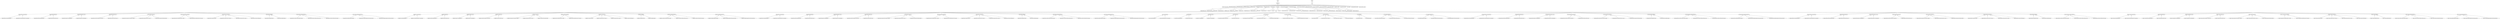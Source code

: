digraph G { 
rankdir = BT 
"BatteryUsage_weight"[shape = box, style = rounded] 
AndRef0[shape = point] 
AndRef0->"BatteryUsage_LocationFinding"
"BatteryUsage_LocationFinding[GPS]"->AndRef0 [dir = none] 
AndRef1[shape = point] 
AndRef1->"BatteryUsage_LocationFinding"
"BatteryUsage_LocationFinding[radio triangulation]"->AndRef1 [dir = none] 
"BatteryUsage_LocationFinding"[shape = box, style = rounded] 
AndRef2[shape = point] 
AndRef2->"BatteryUsage_FileSharing"
"BatteryUsage_FileSharing[OpenIntent]"->AndRef2 [dir = none] 
AndRef3[shape = point] 
AndRef3->"BatteryUsage_FileSharing"
"BatteryUsage_FileSharing[In house]"->AndRef3 [dir = none] 
"BatteryUsage_FileSharing"[shape = box, style = rounded] 
AndRef4[shape = point] 
AndRef4->"BatteryUsage_ReportSyncing"
"BatteryUsage_ReportSyncing[Explicit]"->AndRef4 [dir = none] 
AndRef5[shape = point] 
AndRef5->"BatteryUsage_ReportSyncing"
"BatteryUsage_ReportSyncing[Implicit]"->AndRef5 [dir = none] 
"BatteryUsage_ReportSyncing"[shape = box, style = rounded] 
AndRef6[shape = point] 
AndRef6->"BatteryUsage_ChatProtocol"
"BatteryUsage_ChatProtocol[XMPP (Open Fire)]"->AndRef6 [dir = none] 
AndRef7[shape = point] 
AndRef7->"BatteryUsage_ChatProtocol"
"BatteryUsage_ChatProtocol[In house]"->AndRef7 [dir = none] 
"BatteryUsage_ChatProtocol"[shape = box, style = rounded] 
AndRef8[shape = point] 
AndRef8->"BatteryUsage_MapAccess"
"BatteryUsage_MapAccess[On Demand (Google)]"->AndRef8 [dir = none] 
AndRef9[shape = point] 
AndRef9->"BatteryUsage_MapAccess"
"BatteryUsage_MapAccess[Cache on server]"->AndRef9 [dir = none] 
AndRef10[shape = point] 
AndRef10->"BatteryUsage_MapAccess"
"BatteryUsage_MapAccess[Preloaded (ESRI)]"->AndRef10 [dir = none] 
"BatteryUsage_MapAccess"[shape = box, style = rounded] 
AndRef11[shape = point] 
AndRef11->"BatteryUsage_HardwarePlatform"
"BatteryUsage_HardwarePlatform[Nexus I (HTC)]"->AndRef11 [dir = none] 
AndRef12[shape = point] 
AndRef12->"BatteryUsage_HardwarePlatform"
"BatteryUsage_HardwarePlatform[Droid (Motorola)]"->AndRef12 [dir = none] 
"BatteryUsage_HardwarePlatform"[shape = box, style = rounded] 
AndRef13[shape = point] 
AndRef13->"BatteryUsage_Connectivity"
"BatteryUsage_Connectivity[Wifi]"->AndRef13 [dir = none] 
AndRef14[shape = point] 
AndRef14->"BatteryUsage_Connectivity"
"BatteryUsage_Connectivity[3G on Nexus I]"->AndRef14 [dir = none] 
AndRef15[shape = point] 
AndRef15->"BatteryUsage_Connectivity"
"BatteryUsage_Connectivity[3G on Droid]"->AndRef15 [dir = none] 
AndRef16[shape = point] 
AndRef16->"BatteryUsage_Connectivity"
"BatteryUsage_Connectivity[Bluetooth]"->AndRef16 [dir = none] 
"BatteryUsage_Connectivity"[shape = box, style = rounded] 
AndRef17[shape = point] 
AndRef17->"BatteryUsage_DataBase"
"BatteryUsage_DataBase[MySQL]"->AndRef17 [dir = none] 
AndRef18[shape = point] 
AndRef18->"BatteryUsage_DataBase"
"BatteryUsage_DataBase[sqLite]"->AndRef18 [dir = none] 
"BatteryUsage_DataBase"[shape = box, style = rounded] 
AndRef19[shape = point] 
AndRef19->"BatteryUsage_ArchitecturalPattern"
"BatteryUsage_ArchitecturalPattern[Peer-to-peer]"->AndRef19 [dir = none] 
AndRef20[shape = point] 
AndRef20->"BatteryUsage_ArchitecturalPattern"
"BatteryUsage_ArchitecturalPattern[Client-Server]"->AndRef20 [dir = none] 
AndRef21[shape = point] 
AndRef21->"BatteryUsage_ArchitecturalPattern"
"BatteryUsage_ArchitecturalPattern[Push-based]"->AndRef21 [dir = none] 
"BatteryUsage_ArchitecturalPattern"[shape = box, style = rounded] 
AndRef22[shape = point] 
AndRef22->"BatteryUsage_DataExchangeFormat"
"BatteryUsage_DataExchangeFormat[XML]"->AndRef22 [dir = none] 
AndRef23[shape = point] 
AndRef23->"BatteryUsage_DataExchangeFormat"
"BatteryUsage_DataExchangeFormat[Compressed XML]"->AndRef23 [dir = none] 
AndRef24[shape = point] 
AndRef24->"BatteryUsage_DataExchangeFormat"
"BatteryUsage_DataExchangeFormat[Unformatted data]"->AndRef24 [dir = none] 
"BatteryUsage_DataExchangeFormat"[shape = box, style = rounded] 
"BatteryUsage"[shape = box, style = rounded] 
AndRef25[shape = point] 
AndRef25->"BatteryUsage"
"BatteryUsage_LocationFinding"->AndRef25 [dir = none] 
"BatteryUsage_FileSharing"->AndRef25 [dir = none] 
"BatteryUsage_ReportSyncing"->AndRef25 [dir = none] 
"BatteryUsage_ChatProtocol"->AndRef25 [dir = none] 
"BatteryUsage_MapAccess"->AndRef25 [dir = none] 
"BatteryUsage_HardwarePlatform"->AndRef25 [dir = none] 
"BatteryUsage_Connectivity"->AndRef25 [dir = none] 
"BatteryUsage_DataBase"->AndRef25 [dir = none] 
"BatteryUsage_ArchitecturalPattern"->AndRef25 [dir = none] 
"BatteryUsage_DataExchangeFormat"->AndRef25 [dir = none] 
"BatteryUsage_best"[shape = box, style = rounded] 
"BatteryUsage_worst"[shape = box, style = rounded] 
"BatteryUsage_Preference"[shape = box, style = rounded] 
AndRef26[shape = point] 
AndRef26->"BatteryUsage_Preference"
"BatteryUsage"->AndRef26 [dir = none] 
"BatteryUsage_best"->AndRef26 [dir = none] 
"BatteryUsage_worst"->AndRef26 [dir = none] 
"ResponseTime_weight"[shape = box, style = rounded] 
AndRef27[shape = point] 
AndRef27->"ResponseTime_LocationFinding"
"ResponseTime_LocationFinding[GPS]"->AndRef27 [dir = none] 
AndRef28[shape = point] 
AndRef28->"ResponseTime_LocationFinding"
"ResponseTime_LocationFinding[radio triangulation]"->AndRef28 [dir = none] 
"ResponseTime_LocationFinding"[shape = box, style = rounded] 
AndRef29[shape = point] 
AndRef29->"ResponseTime_FileSharing"
"ResponseTime_FileSharing[OpenIntent]"->AndRef29 [dir = none] 
AndRef30[shape = point] 
AndRef30->"ResponseTime_FileSharing"
"ResponseTime_FileSharing[In house]"->AndRef30 [dir = none] 
"ResponseTime_FileSharing"[shape = box, style = rounded] 
AndRef31[shape = point] 
AndRef31->"ResponseTime_ReportSyncing"
"ResponseTime_ReportSyncing[Explicit]"->AndRef31 [dir = none] 
AndRef32[shape = point] 
AndRef32->"ResponseTime_ReportSyncing"
"ResponseTime_ReportSyncing[Implicit]"->AndRef32 [dir = none] 
"ResponseTime_ReportSyncing"[shape = box, style = rounded] 
AndRef33[shape = point] 
AndRef33->"ResponseTime_ChatProtocol"
"ResponseTime_ChatProtocol[XMPP (Open Fire)]"->AndRef33 [dir = none] 
AndRef34[shape = point] 
AndRef34->"ResponseTime_ChatProtocol"
"ResponseTime_ChatProtocol[In house]"->AndRef34 [dir = none] 
"ResponseTime_ChatProtocol"[shape = box, style = rounded] 
AndRef35[shape = point] 
AndRef35->"ResponseTime_MapAccess"
"ResponseTime_MapAccess[On Demand (Google)]"->AndRef35 [dir = none] 
AndRef36[shape = point] 
AndRef36->"ResponseTime_MapAccess"
"ResponseTime_MapAccess[Cache on server]"->AndRef36 [dir = none] 
AndRef37[shape = point] 
AndRef37->"ResponseTime_MapAccess"
"ResponseTime_MapAccess[Preloaded (ESRI)]"->AndRef37 [dir = none] 
"ResponseTime_MapAccess"[shape = box, style = rounded] 
AndRef38[shape = point] 
AndRef38->"ResponseTime_HardwarePlatform"
"ResponseTime_HardwarePlatform[Nexus I (HTC)]"->AndRef38 [dir = none] 
AndRef39[shape = point] 
AndRef39->"ResponseTime_HardwarePlatform"
"ResponseTime_HardwarePlatform[Droid (Motorola)]"->AndRef39 [dir = none] 
"ResponseTime_HardwarePlatform"[shape = box, style = rounded] 
AndRef40[shape = point] 
AndRef40->"ResponseTime_Connectivity"
"ResponseTime_Connectivity[Wifi]"->AndRef40 [dir = none] 
AndRef41[shape = point] 
AndRef41->"ResponseTime_Connectivity"
"ResponseTime_Connectivity[3G on Nexus I]"->AndRef41 [dir = none] 
AndRef42[shape = point] 
AndRef42->"ResponseTime_Connectivity"
"ResponseTime_Connectivity[3G on Droid]"->AndRef42 [dir = none] 
AndRef43[shape = point] 
AndRef43->"ResponseTime_Connectivity"
"ResponseTime_Connectivity[Bluetooth]"->AndRef43 [dir = none] 
"ResponseTime_Connectivity"[shape = box, style = rounded] 
AndRef44[shape = point] 
AndRef44->"ResponseTime_DataBase"
"ResponseTime_DataBase[MySQL]"->AndRef44 [dir = none] 
AndRef45[shape = point] 
AndRef45->"ResponseTime_DataBase"
"ResponseTime_DataBase[sqLite]"->AndRef45 [dir = none] 
"ResponseTime_DataBase"[shape = box, style = rounded] 
AndRef46[shape = point] 
AndRef46->"ResponseTime_ArchitecturalPattern"
"ResponseTime_ArchitecturalPattern[Peer-to-peer]"->AndRef46 [dir = none] 
AndRef47[shape = point] 
AndRef47->"ResponseTime_ArchitecturalPattern"
"ResponseTime_ArchitecturalPattern[Client-Server]"->AndRef47 [dir = none] 
AndRef48[shape = point] 
AndRef48->"ResponseTime_ArchitecturalPattern"
"ResponseTime_ArchitecturalPattern[Push-based]"->AndRef48 [dir = none] 
"ResponseTime_ArchitecturalPattern"[shape = box, style = rounded] 
AndRef49[shape = point] 
AndRef49->"ResponseTime_DataExchangeFormat"
"ResponseTime_DataExchangeFormat[XML]"->AndRef49 [dir = none] 
AndRef50[shape = point] 
AndRef50->"ResponseTime_DataExchangeFormat"
"ResponseTime_DataExchangeFormat[Compressed XML]"->AndRef50 [dir = none] 
AndRef51[shape = point] 
AndRef51->"ResponseTime_DataExchangeFormat"
"ResponseTime_DataExchangeFormat[Unformatted data]"->AndRef51 [dir = none] 
"ResponseTime_DataExchangeFormat"[shape = box, style = rounded] 
"ResponseTime"[shape = box, style = rounded] 
AndRef52[shape = point] 
AndRef52->"ResponseTime"
"ResponseTime_LocationFinding"->AndRef52 [dir = none] 
"ResponseTime_FileSharing"->AndRef52 [dir = none] 
"ResponseTime_ReportSyncing"->AndRef52 [dir = none] 
"ResponseTime_ChatProtocol"->AndRef52 [dir = none] 
"ResponseTime_MapAccess"->AndRef52 [dir = none] 
"ResponseTime_HardwarePlatform"->AndRef52 [dir = none] 
"ResponseTime_Connectivity"->AndRef52 [dir = none] 
"ResponseTime_DataBase"->AndRef52 [dir = none] 
"ResponseTime_ArchitecturalPattern"->AndRef52 [dir = none] 
"ResponseTime_DataExchangeFormat"->AndRef52 [dir = none] 
"ResponseTime_worst"[shape = box, style = rounded] 
"ResponseTime_best"[shape = box, style = rounded] 
"ResponseTime_Preference"[shape = box, style = rounded] 
AndRef53[shape = point] 
AndRef53->"ResponseTime_Preference"
"ResponseTime"->AndRef53 [dir = none] 
"ResponseTime_worst"->AndRef53 [dir = none] 
"ResponseTime_best"->AndRef53 [dir = none] 
"Reliability_weight"[shape = box, style = rounded] 
AndRef54[shape = point] 
AndRef54->"Reliability_LocationFinding"
"Reliability_LocationFinding[GPS]"->AndRef54 [dir = none] 
AndRef55[shape = point] 
AndRef55->"Reliability_LocationFinding"
"Reliability_LocationFinding[radio triangulation]"->AndRef55 [dir = none] 
"Reliability_LocationFinding"[shape = box, style = rounded] 
AndRef56[shape = point] 
AndRef56->"Reliability_FileSharing"
"Reliability_FileSharing[OpenIntent]"->AndRef56 [dir = none] 
AndRef57[shape = point] 
AndRef57->"Reliability_FileSharing"
"Reliability_FileSharing[In house]"->AndRef57 [dir = none] 
"Reliability_FileSharing"[shape = box, style = rounded] 
AndRef58[shape = point] 
AndRef58->"Reliability_ReportSyncing"
"Reliability_ReportSyncing[Explicit]"->AndRef58 [dir = none] 
AndRef59[shape = point] 
AndRef59->"Reliability_ReportSyncing"
"Reliability_ReportSyncing[Implicit]"->AndRef59 [dir = none] 
"Reliability_ReportSyncing"[shape = box, style = rounded] 
AndRef60[shape = point] 
AndRef60->"Reliability_ChatProtocol"
"Reliability_ChatProtocol[XMPP (Open Fire)]"->AndRef60 [dir = none] 
AndRef61[shape = point] 
AndRef61->"Reliability_ChatProtocol"
"Reliability_ChatProtocol[In house]"->AndRef61 [dir = none] 
"Reliability_ChatProtocol"[shape = box, style = rounded] 
AndRef62[shape = point] 
AndRef62->"Reliability_MapAccess"
"Reliability_MapAccess[On Demand (Google)]"->AndRef62 [dir = none] 
AndRef63[shape = point] 
AndRef63->"Reliability_MapAccess"
"Reliability_MapAccess[Cache on server]"->AndRef63 [dir = none] 
AndRef64[shape = point] 
AndRef64->"Reliability_MapAccess"
"Reliability_MapAccess[Preloaded (ESRI)]"->AndRef64 [dir = none] 
"Reliability_MapAccess"[shape = box, style = rounded] 
AndRef65[shape = point] 
AndRef65->"Reliability_HardwarePlatform"
"Reliability_HardwarePlatform[Nexus I (HTC)]"->AndRef65 [dir = none] 
AndRef66[shape = point] 
AndRef66->"Reliability_HardwarePlatform"
"Reliability_HardwarePlatform[Droid (Motorola)]"->AndRef66 [dir = none] 
"Reliability_HardwarePlatform"[shape = box, style = rounded] 
AndRef67[shape = point] 
AndRef67->"Reliability_Connectivity"
"Reliability_Connectivity[Wifi]"->AndRef67 [dir = none] 
AndRef68[shape = point] 
AndRef68->"Reliability_Connectivity"
"Reliability_Connectivity[3G on Nexus I]"->AndRef68 [dir = none] 
AndRef69[shape = point] 
AndRef69->"Reliability_Connectivity"
"Reliability_Connectivity[3G on Droid]"->AndRef69 [dir = none] 
AndRef70[shape = point] 
AndRef70->"Reliability_Connectivity"
"Reliability_Connectivity[Bluetooth]"->AndRef70 [dir = none] 
"Reliability_Connectivity"[shape = box, style = rounded] 
AndRef71[shape = point] 
AndRef71->"Reliability_DataBase"
"Reliability_DataBase[MySQL]"->AndRef71 [dir = none] 
AndRef72[shape = point] 
AndRef72->"Reliability_DataBase"
"Reliability_DataBase[sqLite]"->AndRef72 [dir = none] 
"Reliability_DataBase"[shape = box, style = rounded] 
AndRef73[shape = point] 
AndRef73->"Reliability_ArchitecturalPattern"
"Reliability_ArchitecturalPattern[Peer-to-peer]"->AndRef73 [dir = none] 
AndRef74[shape = point] 
AndRef74->"Reliability_ArchitecturalPattern"
"Reliability_ArchitecturalPattern[Client-Server]"->AndRef74 [dir = none] 
AndRef75[shape = point] 
AndRef75->"Reliability_ArchitecturalPattern"
"Reliability_ArchitecturalPattern[Push-based]"->AndRef75 [dir = none] 
"Reliability_ArchitecturalPattern"[shape = box, style = rounded] 
AndRef76[shape = point] 
AndRef76->"Reliability_DataExchangeFormat"
"Reliability_DataExchangeFormat[XML]"->AndRef76 [dir = none] 
AndRef77[shape = point] 
AndRef77->"Reliability_DataExchangeFormat"
"Reliability_DataExchangeFormat[Compressed XML]"->AndRef77 [dir = none] 
AndRef78[shape = point] 
AndRef78->"Reliability_DataExchangeFormat"
"Reliability_DataExchangeFormat[Unformatted data]"->AndRef78 [dir = none] 
"Reliability_DataExchangeFormat"[shape = box, style = rounded] 
"Reliability"[shape = box, style = rounded] 
AndRef79[shape = point] 
AndRef79->"Reliability"
"Reliability_LocationFinding"->AndRef79 [dir = none] 
"Reliability_FileSharing"->AndRef79 [dir = none] 
"Reliability_ReportSyncing"->AndRef79 [dir = none] 
"Reliability_ChatProtocol"->AndRef79 [dir = none] 
"Reliability_MapAccess"->AndRef79 [dir = none] 
"Reliability_HardwarePlatform"->AndRef79 [dir = none] 
"Reliability_Connectivity"->AndRef79 [dir = none] 
"Reliability_DataBase"->AndRef79 [dir = none] 
"Reliability_ArchitecturalPattern"->AndRef79 [dir = none] 
"Reliability_DataExchangeFormat"->AndRef79 [dir = none] 
"Reliability_worst"[shape = box, style = rounded] 
"Reliability_best"[shape = box, style = rounded] 
"Reliability_Preference"[shape = box, style = rounded] 
AndRef80[shape = point] 
AndRef80->"Reliability_Preference"
"Reliability"->AndRef80 [dir = none] 
"Reliability_worst"->AndRef80 [dir = none] 
"Reliability_best"->AndRef80 [dir = none] 
"RampUpTime_weight"[shape = box, style = rounded] 
AndRef81[shape = point] 
AndRef81->"RampUpTime_LocationFinding"
"RampUpTime_LocationFinding[GPS]"->AndRef81 [dir = none] 
AndRef82[shape = point] 
AndRef82->"RampUpTime_LocationFinding"
"RampUpTime_LocationFinding[radio triangulation]"->AndRef82 [dir = none] 
"RampUpTime_LocationFinding"[shape = box, style = rounded] 
AndRef83[shape = point] 
AndRef83->"RampUpTime_FileSharing"
"RampUpTime_FileSharing[OpenIntent]"->AndRef83 [dir = none] 
AndRef84[shape = point] 
AndRef84->"RampUpTime_FileSharing"
"RampUpTime_FileSharing[In house]"->AndRef84 [dir = none] 
"RampUpTime_FileSharing"[shape = box, style = rounded] 
AndRef85[shape = point] 
AndRef85->"RampUpTime_ReportSyncing"
"RampUpTime_ReportSyncing[Explicit]"->AndRef85 [dir = none] 
AndRef86[shape = point] 
AndRef86->"RampUpTime_ReportSyncing"
"RampUpTime_ReportSyncing[Implicit]"->AndRef86 [dir = none] 
"RampUpTime_ReportSyncing"[shape = box, style = rounded] 
AndRef87[shape = point] 
AndRef87->"RampUpTime_ChatProtocol"
"RampUpTime_ChatProtocol[XMPP (Open Fire)]"->AndRef87 [dir = none] 
AndRef88[shape = point] 
AndRef88->"RampUpTime_ChatProtocol"
"RampUpTime_ChatProtocol[In house]"->AndRef88 [dir = none] 
"RampUpTime_ChatProtocol"[shape = box, style = rounded] 
AndRef89[shape = point] 
AndRef89->"RampUpTime_MapAccess"
"RampUpTime_MapAccess[On Demand (Google)]"->AndRef89 [dir = none] 
AndRef90[shape = point] 
AndRef90->"RampUpTime_MapAccess"
"RampUpTime_MapAccess[Cache on server]"->AndRef90 [dir = none] 
AndRef91[shape = point] 
AndRef91->"RampUpTime_MapAccess"
"RampUpTime_MapAccess[Preloaded (ESRI)]"->AndRef91 [dir = none] 
"RampUpTime_MapAccess"[shape = box, style = rounded] 
AndRef92[shape = point] 
AndRef92->"RampUpTime_HardwarePlatform"
"RampUpTime_HardwarePlatform[Nexus I (HTC)]"->AndRef92 [dir = none] 
AndRef93[shape = point] 
AndRef93->"RampUpTime_HardwarePlatform"
"RampUpTime_HardwarePlatform[Droid (Motorola)]"->AndRef93 [dir = none] 
"RampUpTime_HardwarePlatform"[shape = box, style = rounded] 
AndRef94[shape = point] 
AndRef94->"RampUpTime_Connectivity"
"RampUpTime_Connectivity[Wifi]"->AndRef94 [dir = none] 
AndRef95[shape = point] 
AndRef95->"RampUpTime_Connectivity"
"RampUpTime_Connectivity[3G on Nexus I]"->AndRef95 [dir = none] 
AndRef96[shape = point] 
AndRef96->"RampUpTime_Connectivity"
"RampUpTime_Connectivity[3G on Droid]"->AndRef96 [dir = none] 
AndRef97[shape = point] 
AndRef97->"RampUpTime_Connectivity"
"RampUpTime_Connectivity[Bluetooth]"->AndRef97 [dir = none] 
"RampUpTime_Connectivity"[shape = box, style = rounded] 
AndRef98[shape = point] 
AndRef98->"RampUpTime_DataBase"
"RampUpTime_DataBase[MySQL]"->AndRef98 [dir = none] 
AndRef99[shape = point] 
AndRef99->"RampUpTime_DataBase"
"RampUpTime_DataBase[sqLite]"->AndRef99 [dir = none] 
"RampUpTime_DataBase"[shape = box, style = rounded] 
AndRef100[shape = point] 
AndRef100->"RampUpTime_ArchitecturalPattern"
"RampUpTime_ArchitecturalPattern[Peer-to-peer]"->AndRef100 [dir = none] 
AndRef101[shape = point] 
AndRef101->"RampUpTime_ArchitecturalPattern"
"RampUpTime_ArchitecturalPattern[Client-Server]"->AndRef101 [dir = none] 
AndRef102[shape = point] 
AndRef102->"RampUpTime_ArchitecturalPattern"
"RampUpTime_ArchitecturalPattern[Push-based]"->AndRef102 [dir = none] 
"RampUpTime_ArchitecturalPattern"[shape = box, style = rounded] 
AndRef103[shape = point] 
AndRef103->"RampUpTime_DataExchangeFormat"
"RampUpTime_DataExchangeFormat[XML]"->AndRef103 [dir = none] 
AndRef104[shape = point] 
AndRef104->"RampUpTime_DataExchangeFormat"
"RampUpTime_DataExchangeFormat[Compressed XML]"->AndRef104 [dir = none] 
AndRef105[shape = point] 
AndRef105->"RampUpTime_DataExchangeFormat"
"RampUpTime_DataExchangeFormat[Unformatted data]"->AndRef105 [dir = none] 
"RampUpTime_DataExchangeFormat"[shape = box, style = rounded] 
"RampUpTime"[shape = box, style = rounded] 
AndRef106[shape = point] 
AndRef106->"RampUpTime"
"RampUpTime_LocationFinding"->AndRef106 [dir = none] 
"RampUpTime_FileSharing"->AndRef106 [dir = none] 
"RampUpTime_ReportSyncing"->AndRef106 [dir = none] 
"RampUpTime_ChatProtocol"->AndRef106 [dir = none] 
"RampUpTime_MapAccess"->AndRef106 [dir = none] 
"RampUpTime_HardwarePlatform"->AndRef106 [dir = none] 
"RampUpTime_Connectivity"->AndRef106 [dir = none] 
"RampUpTime_DataBase"->AndRef106 [dir = none] 
"RampUpTime_ArchitecturalPattern"->AndRef106 [dir = none] 
"RampUpTime_DataExchangeFormat"->AndRef106 [dir = none] 
"RampUpTime_worst"[shape = box, style = rounded] 
"RampUpTime_best"[shape = box, style = rounded] 
"RampUpTime_Preference"[shape = box, style = rounded] 
AndRef107[shape = point] 
AndRef107->"RampUpTime_Preference"
"RampUpTime"->AndRef107 [dir = none] 
"RampUpTime_worst"->AndRef107 [dir = none] 
"RampUpTime_best"->AndRef107 [dir = none] 
"Cost_weight"[shape = box, style = rounded] 
AndRef108[shape = point] 
AndRef108->"Cost_LocationFinding"
"Cost_LocationFinding[GPS]"->AndRef108 [dir = none] 
AndRef109[shape = point] 
AndRef109->"Cost_LocationFinding"
"Cost_LocationFinding[radio triangulation]"->AndRef109 [dir = none] 
"Cost_LocationFinding"[shape = box, style = rounded] 
AndRef110[shape = point] 
AndRef110->"Cost_FileSharing"
"Cost_FileSharing[OpenIntent]"->AndRef110 [dir = none] 
AndRef111[shape = point] 
AndRef111->"Cost_FileSharing"
"Cost_FileSharing[In house]"->AndRef111 [dir = none] 
"Cost_FileSharing"[shape = box, style = rounded] 
AndRef112[shape = point] 
AndRef112->"Cost_ReportSyncing"
"Cost_ReportSyncing[Explicit]"->AndRef112 [dir = none] 
AndRef113[shape = point] 
AndRef113->"Cost_ReportSyncing"
"Cost_ReportSyncing[Implicit]"->AndRef113 [dir = none] 
"Cost_ReportSyncing"[shape = box, style = rounded] 
AndRef114[shape = point] 
AndRef114->"Cost_ChatProtocol"
"Cost_ChatProtocol[XMPP (Open Fire)]"->AndRef114 [dir = none] 
AndRef115[shape = point] 
AndRef115->"Cost_ChatProtocol"
"Cost_ChatProtocol[In house]"->AndRef115 [dir = none] 
"Cost_ChatProtocol"[shape = box, style = rounded] 
AndRef116[shape = point] 
AndRef116->"Cost_MapAccess"
"Cost_MapAccess[On Demand (Google)]"->AndRef116 [dir = none] 
AndRef117[shape = point] 
AndRef117->"Cost_MapAccess"
"Cost_MapAccess[Cache on server]"->AndRef117 [dir = none] 
AndRef118[shape = point] 
AndRef118->"Cost_MapAccess"
"Cost_MapAccess[Preloaded (ESRI)]"->AndRef118 [dir = none] 
"Cost_MapAccess"[shape = box, style = rounded] 
AndRef119[shape = point] 
AndRef119->"Cost_HardwarePlatform"
"Cost_HardwarePlatform[Nexus I (HTC)]"->AndRef119 [dir = none] 
AndRef120[shape = point] 
AndRef120->"Cost_HardwarePlatform"
"Cost_HardwarePlatform[Droid (Motorola)]"->AndRef120 [dir = none] 
"Cost_HardwarePlatform"[shape = box, style = rounded] 
AndRef121[shape = point] 
AndRef121->"Cost_Connectivity"
"Cost_Connectivity[Wifi]"->AndRef121 [dir = none] 
AndRef122[shape = point] 
AndRef122->"Cost_Connectivity"
"Cost_Connectivity[3G on Nexus I]"->AndRef122 [dir = none] 
AndRef123[shape = point] 
AndRef123->"Cost_Connectivity"
"Cost_Connectivity[3G on Droid]"->AndRef123 [dir = none] 
AndRef124[shape = point] 
AndRef124->"Cost_Connectivity"
"Cost_Connectivity[Bluetooth]"->AndRef124 [dir = none] 
"Cost_Connectivity"[shape = box, style = rounded] 
AndRef125[shape = point] 
AndRef125->"Cost_DataBase"
"Cost_DataBase[MySQL]"->AndRef125 [dir = none] 
AndRef126[shape = point] 
AndRef126->"Cost_DataBase"
"Cost_DataBase[sqLite]"->AndRef126 [dir = none] 
"Cost_DataBase"[shape = box, style = rounded] 
AndRef127[shape = point] 
AndRef127->"Cost_ArchitecturalPattern"
"Cost_ArchitecturalPattern[Peer-to-peer]"->AndRef127 [dir = none] 
AndRef128[shape = point] 
AndRef128->"Cost_ArchitecturalPattern"
"Cost_ArchitecturalPattern[Client-Server]"->AndRef128 [dir = none] 
AndRef129[shape = point] 
AndRef129->"Cost_ArchitecturalPattern"
"Cost_ArchitecturalPattern[Push-based]"->AndRef129 [dir = none] 
"Cost_ArchitecturalPattern"[shape = box, style = rounded] 
AndRef130[shape = point] 
AndRef130->"Cost_DataExchangeFormat"
"Cost_DataExchangeFormat[XML]"->AndRef130 [dir = none] 
AndRef131[shape = point] 
AndRef131->"Cost_DataExchangeFormat"
"Cost_DataExchangeFormat[Compressed XML]"->AndRef131 [dir = none] 
AndRef132[shape = point] 
AndRef132->"Cost_DataExchangeFormat"
"Cost_DataExchangeFormat[Unformatted data]"->AndRef132 [dir = none] 
"Cost_DataExchangeFormat"[shape = box, style = rounded] 
"Cost"[shape = box, style = rounded] 
AndRef133[shape = point] 
AndRef133->"Cost"
"Cost_LocationFinding"->AndRef133 [dir = none] 
"Cost_FileSharing"->AndRef133 [dir = none] 
"Cost_ReportSyncing"->AndRef133 [dir = none] 
"Cost_ChatProtocol"->AndRef133 [dir = none] 
"Cost_MapAccess"->AndRef133 [dir = none] 
"Cost_HardwarePlatform"->AndRef133 [dir = none] 
"Cost_Connectivity"->AndRef133 [dir = none] 
"Cost_DataBase"->AndRef133 [dir = none] 
"Cost_ArchitecturalPattern"->AndRef133 [dir = none] 
"Cost_DataExchangeFormat"->AndRef133 [dir = none] 
"Cost_worst"[shape = box, style = rounded] 
"Cost_best"[shape = box, style = rounded] 
"Cost_Preference"[shape = box, style = rounded] 
AndRef134[shape = point] 
AndRef134->"Cost_Preference"
"Cost"->AndRef134 [dir = none] 
"Cost_worst"->AndRef134 [dir = none] 
"Cost_best"->AndRef134 [dir = none] 
"DevelopmentTime_weight"[shape = box, style = rounded] 
AndRef135[shape = point] 
AndRef135->"DevelopmentTime_LocationFinding"
"DevelopmentTime_LocationFinding[GPS]"->AndRef135 [dir = none] 
AndRef136[shape = point] 
AndRef136->"DevelopmentTime_LocationFinding"
"DevelopmentTime_LocationFinding[radio triangulation]"->AndRef136 [dir = none] 
"DevelopmentTime_LocationFinding"[shape = box, style = rounded] 
AndRef137[shape = point] 
AndRef137->"DevelopmentTime_FileSharing"
"DevelopmentTime_FileSharing[OpenIntent]"->AndRef137 [dir = none] 
AndRef138[shape = point] 
AndRef138->"DevelopmentTime_FileSharing"
"DevelopmentTime_FileSharing[In house]"->AndRef138 [dir = none] 
"DevelopmentTime_FileSharing"[shape = box, style = rounded] 
AndRef139[shape = point] 
AndRef139->"DevelopmentTime_ReportSyncing"
"DevelopmentTime_ReportSyncing[Explicit]"->AndRef139 [dir = none] 
AndRef140[shape = point] 
AndRef140->"DevelopmentTime_ReportSyncing"
"DevelopmentTime_ReportSyncing[Implicit]"->AndRef140 [dir = none] 
"DevelopmentTime_ReportSyncing"[shape = box, style = rounded] 
AndRef141[shape = point] 
AndRef141->"DevelopmentTime_ChatProtocol"
"DevelopmentTime_ChatProtocol[XMPP (Open Fire)]"->AndRef141 [dir = none] 
AndRef142[shape = point] 
AndRef142->"DevelopmentTime_ChatProtocol"
"DevelopmentTime_ChatProtocol[In house]"->AndRef142 [dir = none] 
"DevelopmentTime_ChatProtocol"[shape = box, style = rounded] 
AndRef143[shape = point] 
AndRef143->"DevelopmentTime_MapAccess"
"DevelopmentTime_MapAccess[On Demand (Google)]"->AndRef143 [dir = none] 
AndRef144[shape = point] 
AndRef144->"DevelopmentTime_MapAccess"
"DevelopmentTime_MapAccess[Cache on server]"->AndRef144 [dir = none] 
AndRef145[shape = point] 
AndRef145->"DevelopmentTime_MapAccess"
"DevelopmentTime_MapAccess[Preloaded (ESRI)]"->AndRef145 [dir = none] 
"DevelopmentTime_MapAccess"[shape = box, style = rounded] 
AndRef146[shape = point] 
AndRef146->"DevelopmentTime_DataBase"
"DevelopmentTime_DataBase[MySQL]"->AndRef146 [dir = none] 
AndRef147[shape = point] 
AndRef147->"DevelopmentTime_DataBase"
"DevelopmentTime_DataBase[sqLite]"->AndRef147 [dir = none] 
"DevelopmentTime_DataBase"[shape = box, style = rounded] 
AndRef148[shape = point] 
AndRef148->"DevelopmentTime_ArchitecturalPattern"
"DevelopmentTime_ArchitecturalPattern[Peer-to-peer]"->AndRef148 [dir = none] 
AndRef149[shape = point] 
AndRef149->"DevelopmentTime_ArchitecturalPattern"
"DevelopmentTime_ArchitecturalPattern[Client-Server]"->AndRef149 [dir = none] 
AndRef150[shape = point] 
AndRef150->"DevelopmentTime_ArchitecturalPattern"
"DevelopmentTime_ArchitecturalPattern[Push-based]"->AndRef150 [dir = none] 
"DevelopmentTime_ArchitecturalPattern"[shape = box, style = rounded] 
AndRef151[shape = point] 
AndRef151->"DevelopmentTime_DataExchangeFormat"
"DevelopmentTime_DataExchangeFormat[XML]"->AndRef151 [dir = none] 
AndRef152[shape = point] 
AndRef152->"DevelopmentTime_DataExchangeFormat"
"DevelopmentTime_DataExchangeFormat[Compressed XML]"->AndRef152 [dir = none] 
AndRef153[shape = point] 
AndRef153->"DevelopmentTime_DataExchangeFormat"
"DevelopmentTime_DataExchangeFormat[Unformatted data]"->AndRef153 [dir = none] 
"DevelopmentTime_DataExchangeFormat"[shape = box, style = rounded] 
"DevelopmentTime"[shape = box, style = rounded] 
AndRef154[shape = point] 
AndRef154->"DevelopmentTime"
"DevelopmentTime_LocationFinding"->AndRef154 [dir = none] 
"DevelopmentTime_FileSharing"->AndRef154 [dir = none] 
"DevelopmentTime_ReportSyncing"->AndRef154 [dir = none] 
"DevelopmentTime_ChatProtocol"->AndRef154 [dir = none] 
"DevelopmentTime_MapAccess"->AndRef154 [dir = none] 
"DevelopmentTime_DataBase"->AndRef154 [dir = none] 
"DevelopmentTime_ArchitecturalPattern"->AndRef154 [dir = none] 
"DevelopmentTime_DataExchangeFormat"->AndRef154 [dir = none] 
"DevelopmentTime_worst"[shape = box, style = rounded] 
"DevelopmentTime_best"[shape = box, style = rounded] 
"DevelopmentTime_Preference"[shape = box, style = rounded] 
AndRef155[shape = point] 
AndRef155->"DevelopmentTime_Preference"
"DevelopmentTime"->AndRef155 [dir = none] 
"DevelopmentTime_worst"->AndRef155 [dir = none] 
"DevelopmentTime_best"->AndRef155 [dir = none] 
"DeploymentTime_weight"[shape = box, style = rounded] 
AndRef156[shape = point] 
AndRef156->"DeploymentTime_LocationFinding"
"DeploymentTime_LocationFinding[GPS]"->AndRef156 [dir = none] 
AndRef157[shape = point] 
AndRef157->"DeploymentTime_LocationFinding"
"DeploymentTime_LocationFinding[radio triangulation]"->AndRef157 [dir = none] 
"DeploymentTime_LocationFinding"[shape = box, style = rounded] 
AndRef158[shape = point] 
AndRef158->"DeploymentTime_FileSharing"
"DeploymentTime_FileSharing[OpenIntent]"->AndRef158 [dir = none] 
AndRef159[shape = point] 
AndRef159->"DeploymentTime_FileSharing"
"DeploymentTime_FileSharing[In house]"->AndRef159 [dir = none] 
"DeploymentTime_FileSharing"[shape = box, style = rounded] 
AndRef160[shape = point] 
AndRef160->"DeploymentTime_ReportSyncing"
"DeploymentTime_ReportSyncing[Explicit]"->AndRef160 [dir = none] 
AndRef161[shape = point] 
AndRef161->"DeploymentTime_ReportSyncing"
"DeploymentTime_ReportSyncing[Implicit]"->AndRef161 [dir = none] 
"DeploymentTime_ReportSyncing"[shape = box, style = rounded] 
AndRef162[shape = point] 
AndRef162->"DeploymentTime_ChatProtocol"
"DeploymentTime_ChatProtocol[XMPP (Open Fire)]"->AndRef162 [dir = none] 
AndRef163[shape = point] 
AndRef163->"DeploymentTime_ChatProtocol"
"DeploymentTime_ChatProtocol[In house]"->AndRef163 [dir = none] 
"DeploymentTime_ChatProtocol"[shape = box, style = rounded] 
AndRef164[shape = point] 
AndRef164->"DeploymentTime_MapAccess"
"DeploymentTime_MapAccess[On Demand (Google)]"->AndRef164 [dir = none] 
AndRef165[shape = point] 
AndRef165->"DeploymentTime_MapAccess"
"DeploymentTime_MapAccess[Cache on server]"->AndRef165 [dir = none] 
AndRef166[shape = point] 
AndRef166->"DeploymentTime_MapAccess"
"DeploymentTime_MapAccess[Preloaded (ESRI)]"->AndRef166 [dir = none] 
"DeploymentTime_MapAccess"[shape = box, style = rounded] 
AndRef167[shape = point] 
AndRef167->"DeploymentTime_Connectivity"
"DeploymentTime_Connectivity[Wifi]"->AndRef167 [dir = none] 
AndRef168[shape = point] 
AndRef168->"DeploymentTime_Connectivity"
"DeploymentTime_Connectivity[3G on Nexus I]"->AndRef168 [dir = none] 
AndRef169[shape = point] 
AndRef169->"DeploymentTime_Connectivity"
"DeploymentTime_Connectivity[3G on Droid]"->AndRef169 [dir = none] 
AndRef170[shape = point] 
AndRef170->"DeploymentTime_Connectivity"
"DeploymentTime_Connectivity[Bluetooth]"->AndRef170 [dir = none] 
"DeploymentTime_Connectivity"[shape = box, style = rounded] 
AndRef171[shape = point] 
AndRef171->"DeploymentTime_DataBase"
"DeploymentTime_DataBase[MySQL]"->AndRef171 [dir = none] 
AndRef172[shape = point] 
AndRef172->"DeploymentTime_DataBase"
"DeploymentTime_DataBase[sqLite]"->AndRef172 [dir = none] 
"DeploymentTime_DataBase"[shape = box, style = rounded] 
AndRef173[shape = point] 
AndRef173->"DeploymentTime_ArchitecturalPattern"
"DeploymentTime_ArchitecturalPattern[Peer-to-peer]"->AndRef173 [dir = none] 
AndRef174[shape = point] 
AndRef174->"DeploymentTime_ArchitecturalPattern"
"DeploymentTime_ArchitecturalPattern[Client-Server]"->AndRef174 [dir = none] 
AndRef175[shape = point] 
AndRef175->"DeploymentTime_ArchitecturalPattern"
"DeploymentTime_ArchitecturalPattern[Push-based]"->AndRef175 [dir = none] 
"DeploymentTime_ArchitecturalPattern"[shape = box, style = rounded] 
"DeploymentTime"[shape = box, style = rounded] 
AndRef176[shape = point] 
AndRef176->"DeploymentTime"
"DeploymentTime_LocationFinding"->AndRef176 [dir = none] 
"DeploymentTime_FileSharing"->AndRef176 [dir = none] 
"DeploymentTime_ReportSyncing"->AndRef176 [dir = none] 
"DeploymentTime_ChatProtocol"->AndRef176 [dir = none] 
"DeploymentTime_MapAccess"->AndRef176 [dir = none] 
"DeploymentTime_Connectivity"->AndRef176 [dir = none] 
"DeploymentTime_DataBase"->AndRef176 [dir = none] 
"DeploymentTime_ArchitecturalPattern"->AndRef176 [dir = none] 
"DeploymentTime_worst"[shape = box, style = rounded] 
"DeploymentTime_best"[shape = box, style = rounded] 
"DeploymentTime_Preference"[shape = box, style = rounded] 
AndRef177[shape = point] 
AndRef177->"DeploymentTime_Preference"
"DeploymentTime"->AndRef177 [dir = none] 
"DeploymentTime_worst"->AndRef177 [dir = none] 
"DeploymentTime_best"->AndRef177 [dir = none] 
"NB"[shape = box, style = rounded] 
AndRef178[shape = point] 
AndRef178->"NB"
"BatteryUsage_weight"->AndRef178 [dir = none] 
"BatteryUsage_Preference"->AndRef178 [dir = none] 
"ResponseTime_weight"->AndRef178 [dir = none] 
"ResponseTime_Preference"->AndRef178 [dir = none] 
"Reliability_weight"->AndRef178 [dir = none] 
"Reliability_Preference"->AndRef178 [dir = none] 
"RampUpTime_weight"->AndRef178 [dir = none] 
"RampUpTime_Preference"->AndRef178 [dir = none] 
"Cost_weight"->AndRef178 [dir = none] 
"Cost_Preference"->AndRef178 [dir = none] 
"DevelopmentTime_weight"->AndRef178 [dir = none] 
"DevelopmentTime_Preference"->AndRef178 [dir = none] 
"DeploymentTime_weight"->AndRef178 [dir = none] 
"DeploymentTime_Preference"->AndRef178 [dir = none] 
ENB [shape = box] 
NB->"ENB"
"BatteryUsage_must"[shape = box, style = rounded] 
"BatteryUsage_Failure"[shape = box, style = rounded] 
AndRef179[shape = point] 
AndRef179->"BatteryUsage_Failure"
"BatteryUsage"->AndRef179 [dir = none] 
"BatteryUsage_must"->AndRef179 [dir = none] 
"ResponseTime_must"[shape = box, style = rounded] 
"ResponseTime_Failure"[shape = box, style = rounded] 
AndRef180[shape = point] 
AndRef180->"ResponseTime_Failure"
"ResponseTime"->AndRef180 [dir = none] 
"ResponseTime_must"->AndRef180 [dir = none] 
"Reliability_must"[shape = box, style = rounded] 
"Reliability_Failure"[shape = box, style = rounded] 
AndRef181[shape = point] 
AndRef181->"Reliability_Failure"
"Reliability"->AndRef181 [dir = none] 
"Reliability_must"->AndRef181 [dir = none] 
"RampUpTime_must"[shape = box, style = rounded] 
"RampUpTime_Failure"[shape = box, style = rounded] 
AndRef182[shape = point] 
AndRef182->"RampUpTime_Failure"
"RampUpTime"->AndRef182 [dir = none] 
"RampUpTime_must"->AndRef182 [dir = none] 
"Cost_must"[shape = box, style = rounded] 
"Cost_Failure"[shape = box, style = rounded] 
AndRef183[shape = point] 
AndRef183->"Cost_Failure"
"Cost"->AndRef183 [dir = none] 
"Cost_must"->AndRef183 [dir = none] 
"DevelopmentTime_must"[shape = box, style = rounded] 
"DevelopmentTime_Failure"[shape = box, style = rounded] 
AndRef184[shape = point] 
AndRef184->"DevelopmentTime_Failure"
"DevelopmentTime"->AndRef184 [dir = none] 
"DevelopmentTime_must"->AndRef184 [dir = none] 
"DeploymentTime_must"[shape = box, style = rounded] 
"DeploymentTime_Failure"[shape = box, style = rounded] 
AndRef185[shape = point] 
AndRef185->"DeploymentTime_Failure"
"DeploymentTime"->AndRef185 [dir = none] 
"DeploymentTime_must"->AndRef185 [dir = none] 
"GoalFailure"[shape = box, style = rounded] 
AndRef186[shape = point] 
AndRef186->"GoalFailure"
"BatteryUsage_Failure"->AndRef186 [dir = none] 
"ResponseTime_Failure"->AndRef186 [dir = none] 
"Reliability_Failure"->AndRef186 [dir = none] 
"RampUpTime_Failure"->AndRef186 [dir = none] 
"Cost_Failure"->AndRef186 [dir = none] 
"DevelopmentTime_Failure"->AndRef186 [dir = none] 
"DeploymentTime_Failure"->AndRef186 [dir = none] 
Risk [shape = box] 
GoalFailure->"Risk"
}
